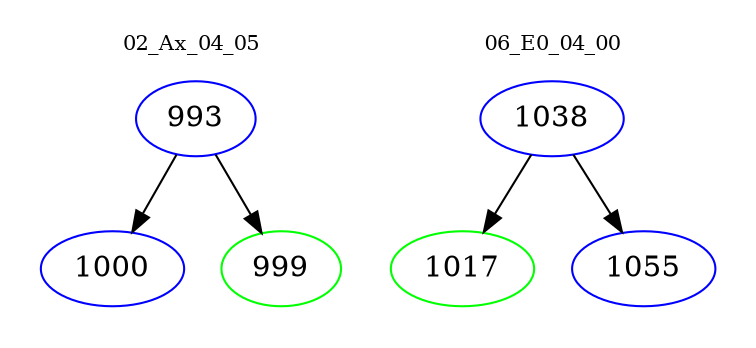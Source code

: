 digraph{
subgraph cluster_0 {
color = white
label = "02_Ax_04_05";
fontsize=10;
T0_993 [label="993", color="blue"]
T0_993 -> T0_1000 [color="black"]
T0_1000 [label="1000", color="blue"]
T0_993 -> T0_999 [color="black"]
T0_999 [label="999", color="green"]
}
subgraph cluster_1 {
color = white
label = "06_E0_04_00";
fontsize=10;
T1_1038 [label="1038", color="blue"]
T1_1038 -> T1_1017 [color="black"]
T1_1017 [label="1017", color="green"]
T1_1038 -> T1_1055 [color="black"]
T1_1055 [label="1055", color="blue"]
}
}
